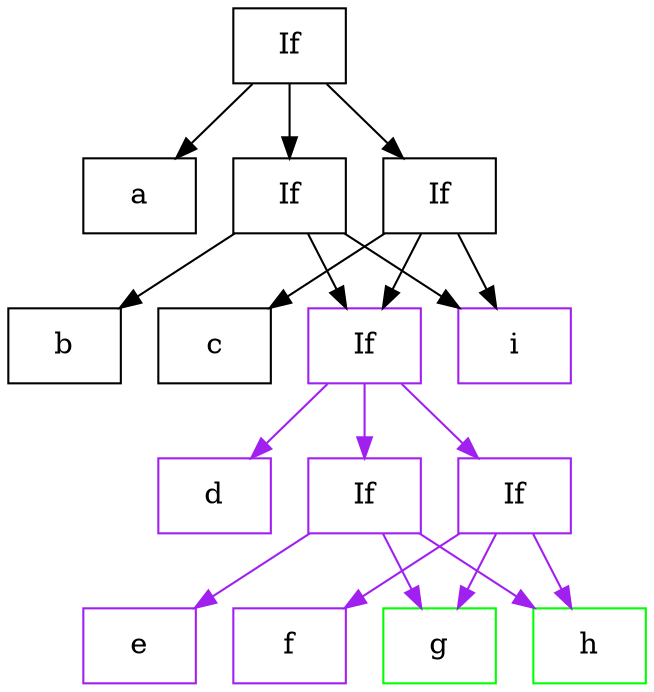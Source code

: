 digraph G {
    node [shape="box"]
    ordering=out;   // Woo this works!

    subgraph S {
        node [color="green"]
        edge [color="green"]

        n8 [label="g"];
        n9 [label="h"];
    }
    
    subgraph T {
        node [color="purple"]
        edge [color="purple"]

        n4 [label="If"];
        n5 [label="d"];
        n4 -> n5;
        n6 [label="If"];
        n7 [label="e"];
        n6 -> n7;
        n6 -> n8;
        n6 -> n9;
        n4 -> n6;
        n10 [label="If"];
        n11 [label="f"];
        n10 -> n11;
        n10 -> n8;
        n10 -> n9;
        n4 -> n10;
    }

    subgraph S {
        node [color="purple"]
        edge [color="purple"]

        n14 [label="i"];
    }

    n0 [label="If"];

    n1 [label="a"];
    n0 -> n1;
    n2 [label="If"];
    n3 [label="b"];

    n2 -> n3;
    n2 -> n4;
    n2 -> n14;

    n0 -> n2;

// Going to fix this part.

    n15 [label="If"];
    n16 [label="c"];

    n15 -> n16;
    n15 -> n4;
    n15 -> n14;

    n0 -> n15;

/*
    {
        {
            rank=1;
            n0; 
        }

        {
            rank=2;
            n1; n2; n15;
        }

        {
            rank=3;
            n3; n16;
            n4; n14;
        }
    }
*/
}
